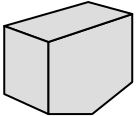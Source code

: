 <?xml version="1.0" encoding="UTF-8"?>
<dia:diagram xmlns:dia="http://www.lysator.liu.se/~alla/dia/">
  <dia:layer name="dibujo" visible="true" connectable="true" active="true">
    <dia:group>
      <dia:attribute name="meta">
        <dia:composite type="dict"/>
      </dia:attribute>
      <dia:attribute name="matrix"/>
      <dia:object type="Standard - Polygon" version="0" id="O0">
        <dia:attribute name="obj_pos">
          <dia:point val="8.1,24.8"/>
        </dia:attribute>
        <dia:attribute name="obj_bb">
          <dia:rectangle val="8.05,23.331;12.35,28.45"/>
        </dia:attribute>
        <dia:attribute name="poly_points">
          <dia:point val="8.1,24.8"/>
          <dia:point val="12.3,23.4"/>
          <dia:point val="12.3,26.8"/>
          <dia:point val="10.3,28.4"/>
          <dia:point val="8.1,28.4"/>
        </dia:attribute>
        <dia:attribute name="inner_color">
          <dia:color val="#ddddddff"/>
        </dia:attribute>
        <dia:attribute name="show_background">
          <dia:boolean val="true"/>
        </dia:attribute>
        <dia:attribute name="line_join">
          <dia:enum val="1"/>
        </dia:attribute>
      </dia:object>
      <dia:object type="Standard - Polygon" version="0" id="O1">
        <dia:attribute name="obj_pos">
          <dia:point val="5.9,24"/>
        </dia:attribute>
        <dia:attribute name="obj_bb">
          <dia:rectangle val="5.738,22.748;12.473,24.853"/>
        </dia:attribute>
        <dia:attribute name="poly_points">
          <dia:point val="5.9,24"/>
          <dia:point val="10.1,22.8"/>
          <dia:point val="12.3,23.4"/>
          <dia:point val="8.1,24.8"/>
        </dia:attribute>
        <dia:attribute name="inner_color">
          <dia:color val="#ddddddff"/>
        </dia:attribute>
        <dia:attribute name="show_background">
          <dia:boolean val="true"/>
        </dia:attribute>
        <dia:attribute name="line_join">
          <dia:enum val="1"/>
        </dia:attribute>
      </dia:object>
      <dia:object type="Standard - Polygon" version="0" id="O2">
        <dia:attribute name="obj_pos">
          <dia:point val="5.9,24"/>
        </dia:attribute>
        <dia:attribute name="obj_bb">
          <dia:rectangle val="5.85,23.929;8.15,28.478"/>
        </dia:attribute>
        <dia:attribute name="poly_points">
          <dia:point val="5.9,24"/>
          <dia:point val="8.1,24.8"/>
          <dia:point val="8.1,28.4"/>
          <dia:point val="5.9,27.4"/>
        </dia:attribute>
        <dia:attribute name="inner_color">
          <dia:color val="#ddddddff"/>
        </dia:attribute>
        <dia:attribute name="show_background">
          <dia:boolean val="true"/>
        </dia:attribute>
        <dia:attribute name="line_join">
          <dia:enum val="1"/>
        </dia:attribute>
      </dia:object>
    </dia:group>
  </dia:layer>
</dia:diagram>
